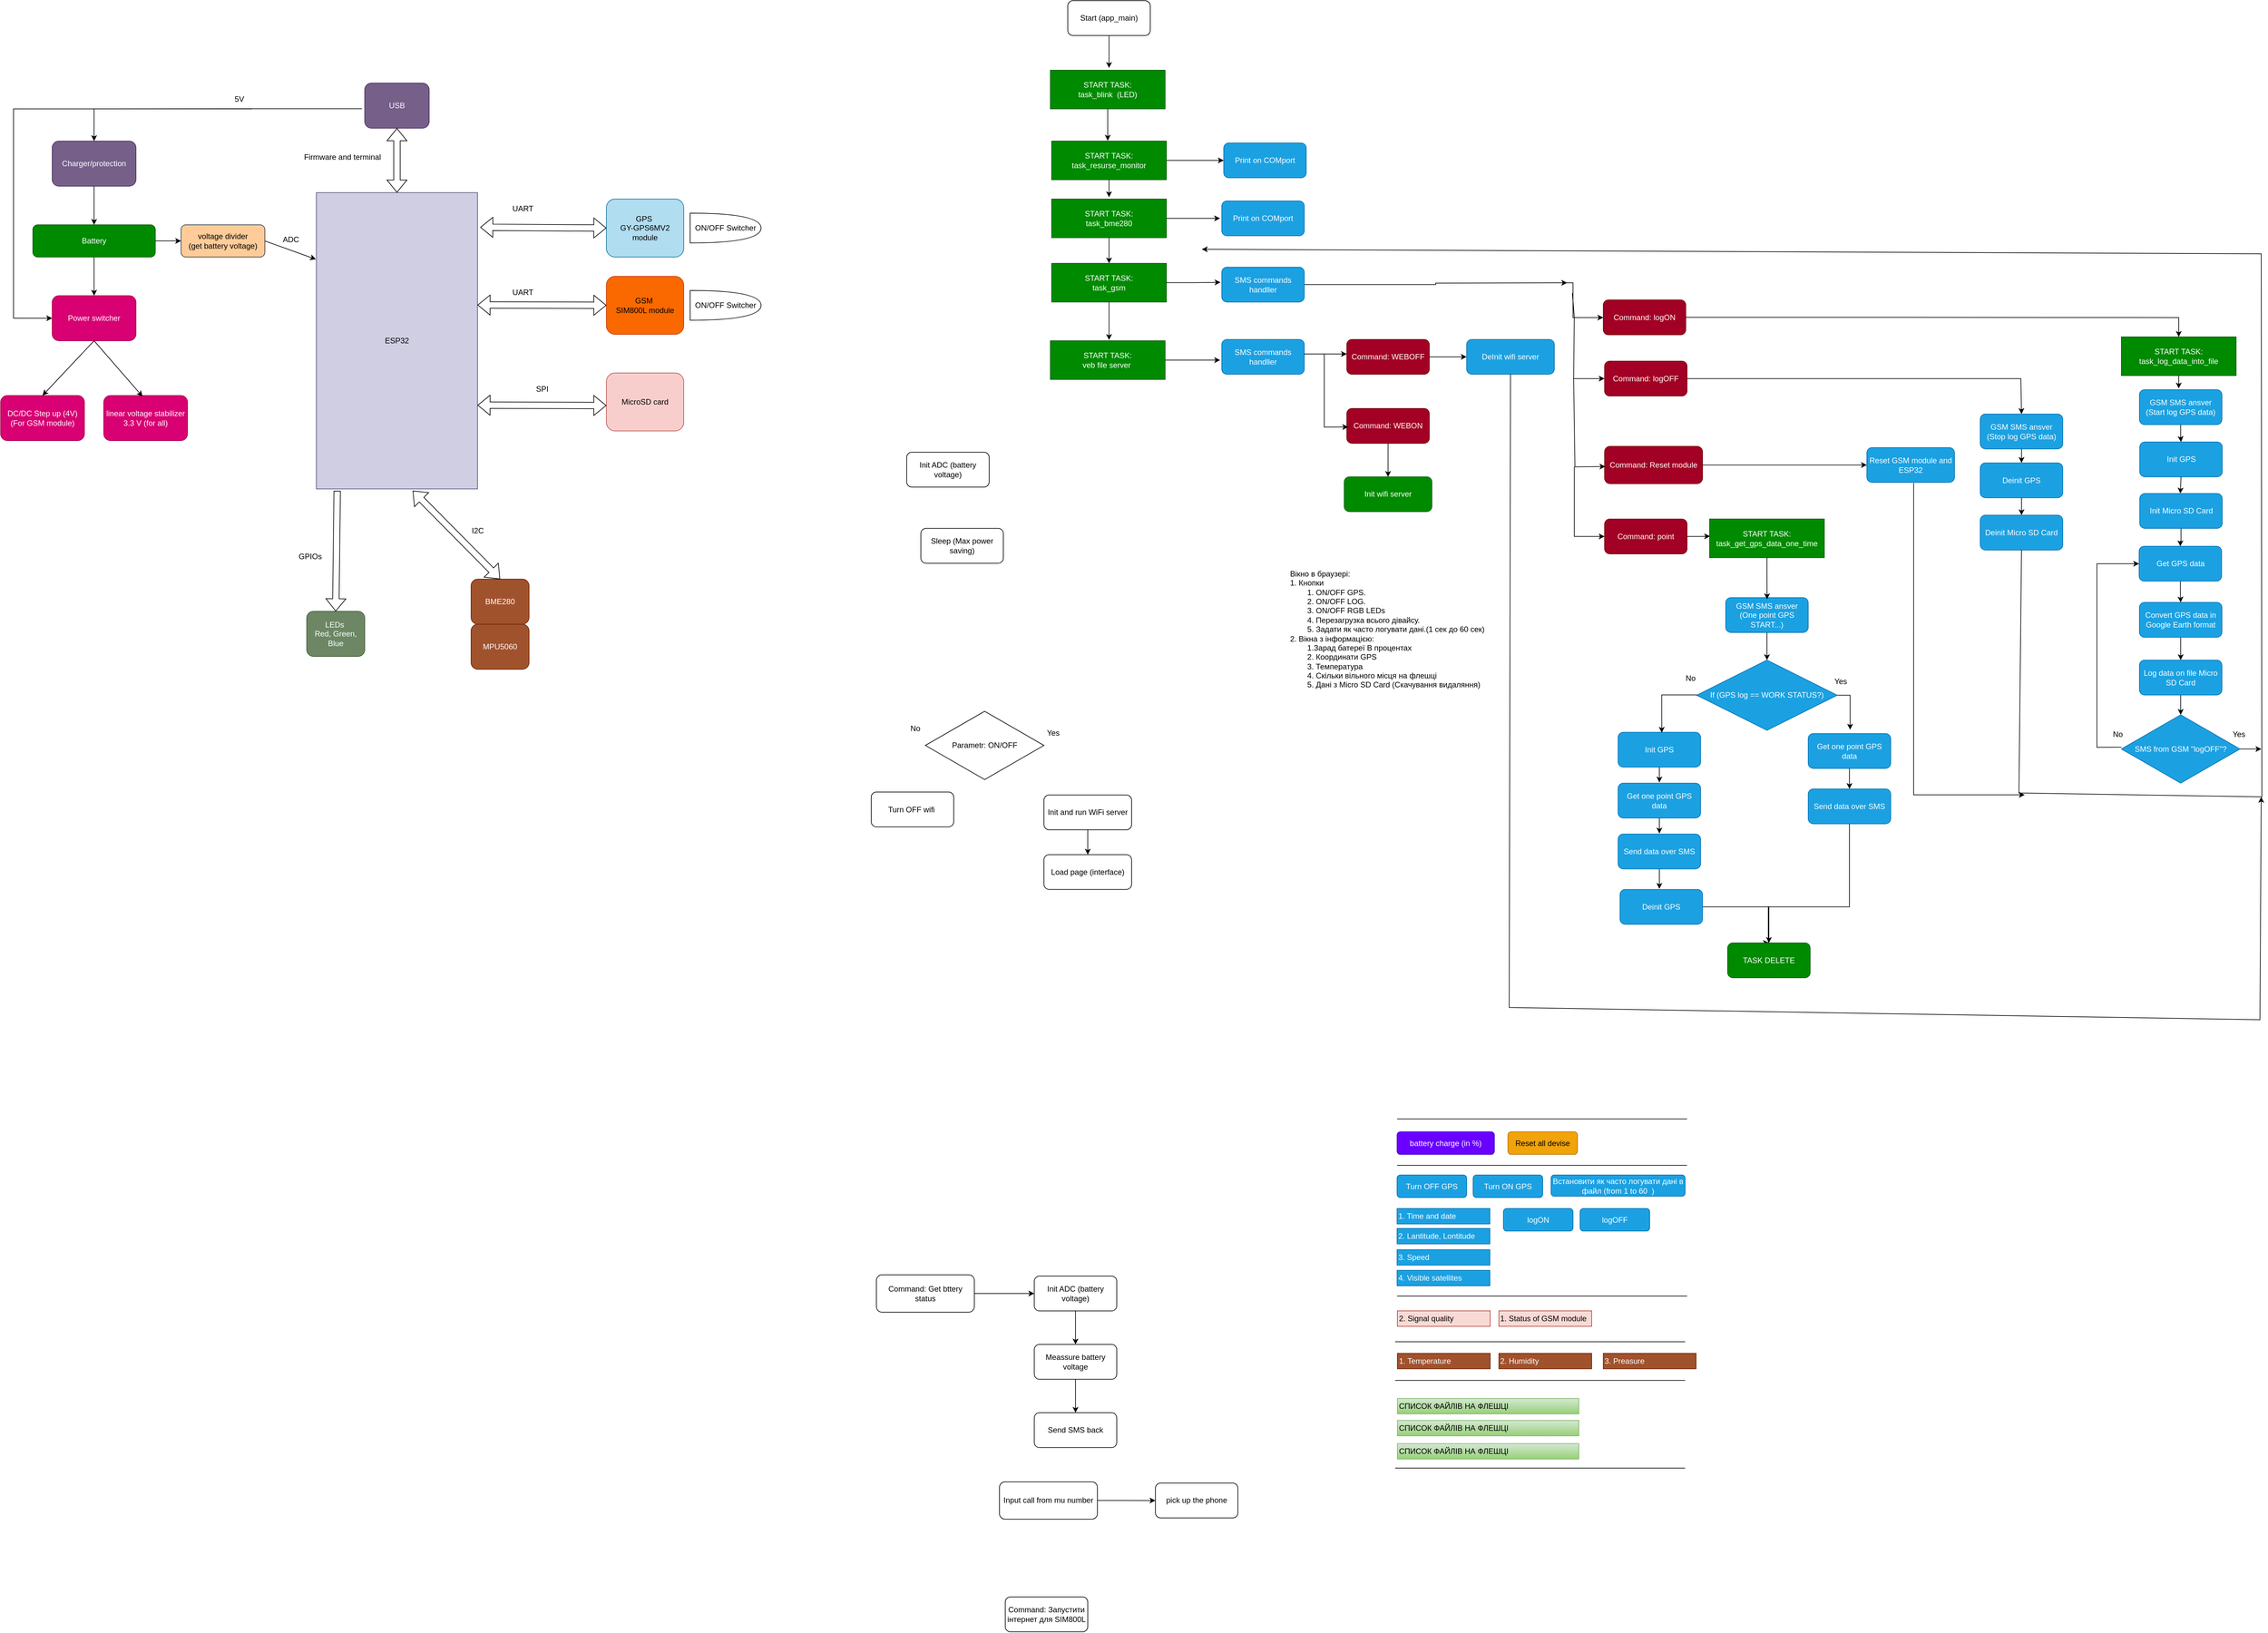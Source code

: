 <mxfile version="24.7.17">
  <diagram name="Сторінка-1" id="lQlykuT76nLz_-_hPbVb">
    <mxGraphModel dx="2019" dy="2219" grid="0" gridSize="10" guides="1" tooltips="1" connect="1" arrows="1" fold="1" page="1" pageScale="1" pageWidth="827" pageHeight="1169" math="0" shadow="0">
      <root>
        <mxCell id="0" />
        <mxCell id="1" parent="0" />
        <mxCell id="YlhcBeEanbGtURB7-T1P-1" value="ESP32" style="rounded=0;whiteSpace=wrap;html=1;fillColor=#d0cee2;strokeColor=#56517e;" parent="1" vertex="1">
          <mxGeometry x="499" y="220" width="250" height="460" as="geometry" />
        </mxCell>
        <mxCell id="YlhcBeEanbGtURB7-T1P-2" value="GPS&amp;nbsp;&lt;br&gt;&amp;nbsp;GY-GPS6MV2&amp;nbsp;&lt;br&gt;module" style="rounded=1;whiteSpace=wrap;html=1;fillColor=#b1ddf0;strokeColor=#10739e;" parent="1" vertex="1">
          <mxGeometry x="949" y="230" width="120" height="90" as="geometry" />
        </mxCell>
        <mxCell id="YlhcBeEanbGtURB7-T1P-3" value="GSM&amp;nbsp;&lt;br&gt;SIM800L module" style="rounded=1;whiteSpace=wrap;html=1;fillColor=#fa6800;strokeColor=#C73500;fontColor=#000000;" parent="1" vertex="1">
          <mxGeometry x="949" y="350" width="120" height="90" as="geometry" />
        </mxCell>
        <mxCell id="YlhcBeEanbGtURB7-T1P-4" value="MicroSD card" style="rounded=1;whiteSpace=wrap;html=1;fillColor=#f8cecc;strokeColor=#b85450;" parent="1" vertex="1">
          <mxGeometry x="949" y="500" width="120" height="90" as="geometry" />
        </mxCell>
        <mxCell id="YlhcBeEanbGtURB7-T1P-5" value="BME280" style="rounded=1;whiteSpace=wrap;html=1;fillColor=#a0522d;fontColor=#ffffff;strokeColor=#6D1F00;" parent="1" vertex="1">
          <mxGeometry x="739" y="820" width="90" height="70" as="geometry" />
        </mxCell>
        <mxCell id="YlhcBeEanbGtURB7-T1P-6" value="MPU5060" style="rounded=1;whiteSpace=wrap;html=1;fillColor=#a0522d;fontColor=#ffffff;strokeColor=#6D1F00;" parent="1" vertex="1">
          <mxGeometry x="739" y="890" width="90" height="70" as="geometry" />
        </mxCell>
        <mxCell id="YlhcBeEanbGtURB7-T1P-7" value="LEDs&amp;nbsp;&lt;br&gt;Red, Green, Blue" style="rounded=1;whiteSpace=wrap;html=1;fillColor=#6d8764;fontColor=#ffffff;strokeColor=#3A5431;" parent="1" vertex="1">
          <mxGeometry x="484" y="870" width="90" height="70" as="geometry" />
        </mxCell>
        <mxCell id="YlhcBeEanbGtURB7-T1P-8" value="USB" style="rounded=1;whiteSpace=wrap;html=1;fillColor=#76608a;fontColor=#ffffff;strokeColor=#432D57;" parent="1" vertex="1">
          <mxGeometry x="574" y="50" width="100" height="70" as="geometry" />
        </mxCell>
        <mxCell id="YlhcBeEanbGtURB7-T1P-25" value="" style="edgeStyle=orthogonalEdgeStyle;rounded=0;orthogonalLoop=1;jettySize=auto;html=1;" parent="1" source="YlhcBeEanbGtURB7-T1P-9" target="YlhcBeEanbGtURB7-T1P-24" edge="1">
          <mxGeometry relative="1" as="geometry" />
        </mxCell>
        <mxCell id="YlhcBeEanbGtURB7-T1P-50" value="" style="edgeStyle=orthogonalEdgeStyle;rounded=0;orthogonalLoop=1;jettySize=auto;html=1;" parent="1" source="YlhcBeEanbGtURB7-T1P-9" target="YlhcBeEanbGtURB7-T1P-48" edge="1">
          <mxGeometry relative="1" as="geometry" />
        </mxCell>
        <mxCell id="YlhcBeEanbGtURB7-T1P-9" value="Battery" style="rounded=1;whiteSpace=wrap;html=1;fillColor=#008a00;strokeColor=#005700;fontColor=#ffffff;" parent="1" vertex="1">
          <mxGeometry x="59" y="270" width="190" height="50" as="geometry" />
        </mxCell>
        <mxCell id="YlhcBeEanbGtURB7-T1P-10" value="Charger/protection" style="rounded=1;whiteSpace=wrap;html=1;fillColor=#76608a;fontColor=#ffffff;strokeColor=#432D57;" parent="1" vertex="1">
          <mxGeometry x="89" y="140" width="130" height="70" as="geometry" />
        </mxCell>
        <mxCell id="YlhcBeEanbGtURB7-T1P-11" value="DC/DC Step up (4V)&lt;br&gt;(For GSM module)" style="rounded=1;whiteSpace=wrap;html=1;fillColor=#d80073;fontColor=#ffffff;strokeColor=#A50040;" parent="1" vertex="1">
          <mxGeometry x="9" y="535" width="130" height="70" as="geometry" />
        </mxCell>
        <mxCell id="YlhcBeEanbGtURB7-T1P-12" value="linear voltage stabilizer 3.3 V (for all)" style="rounded=1;whiteSpace=wrap;html=1;fillColor=#d80073;fontColor=#ffffff;strokeColor=#A50040;" parent="1" vertex="1">
          <mxGeometry x="169" y="535" width="130" height="70" as="geometry" />
        </mxCell>
        <mxCell id="YlhcBeEanbGtURB7-T1P-14" value="Firmware and terminal" style="text;html=1;align=center;verticalAlign=middle;resizable=0;points=[];autosize=1;strokeColor=none;fillColor=none;" parent="1" vertex="1">
          <mxGeometry x="469" y="150" width="140" height="30" as="geometry" />
        </mxCell>
        <mxCell id="YlhcBeEanbGtURB7-T1P-16" value="" style="shape=flexArrow;endArrow=classic;startArrow=classic;html=1;rounded=0;entryX=0.5;entryY=1;entryDx=0;entryDy=0;exitX=0.5;exitY=0;exitDx=0;exitDy=0;" parent="1" source="YlhcBeEanbGtURB7-T1P-1" target="YlhcBeEanbGtURB7-T1P-8" edge="1">
          <mxGeometry width="100" height="100" relative="1" as="geometry">
            <mxPoint x="449" y="320" as="sourcePoint" />
            <mxPoint x="549" y="220" as="targetPoint" />
          </mxGeometry>
        </mxCell>
        <mxCell id="YlhcBeEanbGtURB7-T1P-17" value="" style="endArrow=classic;html=1;rounded=0;entryX=0.5;entryY=0;entryDx=0;entryDy=0;" parent="1" target="YlhcBeEanbGtURB7-T1P-10" edge="1">
          <mxGeometry width="50" height="50" relative="1" as="geometry">
            <mxPoint x="399" y="90" as="sourcePoint" />
            <mxPoint x="409" y="250" as="targetPoint" />
            <Array as="points">
              <mxPoint x="154" y="90" />
            </Array>
          </mxGeometry>
        </mxCell>
        <mxCell id="YlhcBeEanbGtURB7-T1P-18" value="5V" style="text;html=1;align=center;verticalAlign=middle;resizable=0;points=[];autosize=1;strokeColor=none;fillColor=none;" parent="1" vertex="1">
          <mxGeometry x="359" y="60" width="40" height="30" as="geometry" />
        </mxCell>
        <mxCell id="YlhcBeEanbGtURB7-T1P-19" value="" style="endArrow=classic;html=1;rounded=0;exitX=0.5;exitY=1;exitDx=0;exitDy=0;entryX=0.5;entryY=0;entryDx=0;entryDy=0;" parent="1" source="YlhcBeEanbGtURB7-T1P-10" target="YlhcBeEanbGtURB7-T1P-9" edge="1">
          <mxGeometry width="50" height="50" relative="1" as="geometry">
            <mxPoint x="339" y="340" as="sourcePoint" />
            <mxPoint x="389" y="290" as="targetPoint" />
          </mxGeometry>
        </mxCell>
        <mxCell id="YlhcBeEanbGtURB7-T1P-22" value="" style="endArrow=classic;html=1;rounded=0;exitX=-0.043;exitY=0.567;exitDx=0;exitDy=0;entryX=0;entryY=0.5;entryDx=0;entryDy=0;exitPerimeter=0;" parent="1" source="YlhcBeEanbGtURB7-T1P-8" target="YlhcBeEanbGtURB7-T1P-24" edge="1">
          <mxGeometry width="50" height="50" relative="1" as="geometry">
            <mxPoint x="404" y="90" as="sourcePoint" />
            <mxPoint x="29" y="375" as="targetPoint" />
            <Array as="points">
              <mxPoint x="29" y="90" />
              <mxPoint x="29" y="415" />
            </Array>
          </mxGeometry>
        </mxCell>
        <mxCell id="YlhcBeEanbGtURB7-T1P-24" value="Power switcher" style="rounded=1;whiteSpace=wrap;html=1;fillColor=#d80073;fontColor=#ffffff;strokeColor=#A50040;" parent="1" vertex="1">
          <mxGeometry x="89" y="380" width="130" height="70" as="geometry" />
        </mxCell>
        <mxCell id="YlhcBeEanbGtURB7-T1P-26" value="" style="endArrow=classic;html=1;rounded=0;exitX=0.5;exitY=1;exitDx=0;exitDy=0;entryX=0.463;entryY=0.021;entryDx=0;entryDy=0;entryPerimeter=0;" parent="1" source="YlhcBeEanbGtURB7-T1P-24" target="YlhcBeEanbGtURB7-T1P-12" edge="1">
          <mxGeometry width="50" height="50" relative="1" as="geometry">
            <mxPoint x="309" y="420" as="sourcePoint" />
            <mxPoint x="359" y="370" as="targetPoint" />
          </mxGeometry>
        </mxCell>
        <mxCell id="YlhcBeEanbGtURB7-T1P-27" value="" style="endArrow=classic;html=1;rounded=0;exitX=0.5;exitY=1;exitDx=0;exitDy=0;entryX=0.5;entryY=0;entryDx=0;entryDy=0;" parent="1" source="YlhcBeEanbGtURB7-T1P-24" target="YlhcBeEanbGtURB7-T1P-11" edge="1">
          <mxGeometry width="50" height="50" relative="1" as="geometry">
            <mxPoint x="309" y="420" as="sourcePoint" />
            <mxPoint x="359" y="370" as="targetPoint" />
          </mxGeometry>
        </mxCell>
        <mxCell id="YlhcBeEanbGtURB7-T1P-35" value="" style="shape=flexArrow;endArrow=classic;startArrow=classic;html=1;rounded=0;entryX=0;entryY=0.5;entryDx=0;entryDy=0;exitX=1.017;exitY=0.117;exitDx=0;exitDy=0;exitPerimeter=0;" parent="1" source="YlhcBeEanbGtURB7-T1P-1" target="YlhcBeEanbGtURB7-T1P-2" edge="1">
          <mxGeometry width="100" height="100" relative="1" as="geometry">
            <mxPoint x="859" y="520" as="sourcePoint" />
            <mxPoint x="879" y="274.995" as="targetPoint" />
          </mxGeometry>
        </mxCell>
        <mxCell id="YlhcBeEanbGtURB7-T1P-36" value="UART" style="text;html=1;align=center;verticalAlign=middle;resizable=0;points=[];autosize=1;strokeColor=none;fillColor=none;" parent="1" vertex="1">
          <mxGeometry x="789" y="230" width="60" height="30" as="geometry" />
        </mxCell>
        <mxCell id="YlhcBeEanbGtURB7-T1P-37" value="" style="shape=flexArrow;endArrow=classic;startArrow=classic;html=1;rounded=0;exitX=1.017;exitY=0.117;exitDx=0;exitDy=0;exitPerimeter=0;" parent="1" target="YlhcBeEanbGtURB7-T1P-3" edge="1">
          <mxGeometry width="100" height="100" relative="1" as="geometry">
            <mxPoint x="749" y="394.5" as="sourcePoint" />
            <mxPoint x="875" y="395.5" as="targetPoint" />
          </mxGeometry>
        </mxCell>
        <mxCell id="YlhcBeEanbGtURB7-T1P-38" value="UART" style="text;html=1;align=center;verticalAlign=middle;resizable=0;points=[];autosize=1;strokeColor=none;fillColor=none;" parent="1" vertex="1">
          <mxGeometry x="789" y="360" width="60" height="30" as="geometry" />
        </mxCell>
        <mxCell id="YlhcBeEanbGtURB7-T1P-39" value="ON/OFF Switcher" style="shape=or;whiteSpace=wrap;html=1;" parent="1" vertex="1">
          <mxGeometry x="1079" y="251.88" width="110" height="46.25" as="geometry" />
        </mxCell>
        <mxCell id="YlhcBeEanbGtURB7-T1P-40" value="ON/OFF Switcher" style="shape=or;whiteSpace=wrap;html=1;" parent="1" vertex="1">
          <mxGeometry x="1079" y="371.88" width="110" height="46.25" as="geometry" />
        </mxCell>
        <mxCell id="YlhcBeEanbGtURB7-T1P-41" value="" style="shape=flexArrow;endArrow=classic;startArrow=classic;html=1;rounded=0;exitX=1.017;exitY=0.117;exitDx=0;exitDy=0;exitPerimeter=0;" parent="1" edge="1">
          <mxGeometry width="100" height="100" relative="1" as="geometry">
            <mxPoint x="749" y="550" as="sourcePoint" />
            <mxPoint x="949" y="550.5" as="targetPoint" />
          </mxGeometry>
        </mxCell>
        <mxCell id="YlhcBeEanbGtURB7-T1P-42" value="SPI" style="text;html=1;align=center;verticalAlign=middle;resizable=0;points=[];autosize=1;strokeColor=none;fillColor=none;" parent="1" vertex="1">
          <mxGeometry x="829" y="510" width="40" height="30" as="geometry" />
        </mxCell>
        <mxCell id="YlhcBeEanbGtURB7-T1P-43" value="" style="shape=flexArrow;endArrow=classic;startArrow=classic;html=1;rounded=0;exitX=0.5;exitY=0;exitDx=0;exitDy=0;entryX=0.598;entryY=1.006;entryDx=0;entryDy=0;entryPerimeter=0;" parent="1" source="YlhcBeEanbGtURB7-T1P-5" target="YlhcBeEanbGtURB7-T1P-1" edge="1">
          <mxGeometry width="100" height="100" relative="1" as="geometry">
            <mxPoint x="619" y="650" as="sourcePoint" />
            <mxPoint x="719" y="550" as="targetPoint" />
          </mxGeometry>
        </mxCell>
        <mxCell id="YlhcBeEanbGtURB7-T1P-44" value="I2C" style="text;html=1;align=center;verticalAlign=middle;resizable=0;points=[];autosize=1;strokeColor=none;fillColor=none;" parent="1" vertex="1">
          <mxGeometry x="729" y="730" width="40" height="30" as="geometry" />
        </mxCell>
        <mxCell id="YlhcBeEanbGtURB7-T1P-45" value="" style="shape=flexArrow;endArrow=classic;html=1;rounded=0;entryX=0.5;entryY=0;entryDx=0;entryDy=0;exitX=0.129;exitY=1.006;exitDx=0;exitDy=0;exitPerimeter=0;" parent="1" source="YlhcBeEanbGtURB7-T1P-1" target="YlhcBeEanbGtURB7-T1P-7" edge="1">
          <mxGeometry width="50" height="50" relative="1" as="geometry">
            <mxPoint x="509" y="790" as="sourcePoint" />
            <mxPoint x="679" y="650" as="targetPoint" />
          </mxGeometry>
        </mxCell>
        <mxCell id="YlhcBeEanbGtURB7-T1P-46" value="GPIOs" style="text;html=1;align=center;verticalAlign=middle;resizable=0;points=[];autosize=1;strokeColor=none;fillColor=none;" parent="1" vertex="1">
          <mxGeometry x="459" y="770" width="60" height="30" as="geometry" />
        </mxCell>
        <mxCell id="YlhcBeEanbGtURB7-T1P-47" value="" style="endArrow=classic;html=1;rounded=0;entryX=-0.003;entryY=0.225;entryDx=0;entryDy=0;entryPerimeter=0;exitX=1;exitY=0.5;exitDx=0;exitDy=0;" parent="1" source="YlhcBeEanbGtURB7-T1P-48" target="YlhcBeEanbGtURB7-T1P-1" edge="1">
          <mxGeometry width="50" height="50" relative="1" as="geometry">
            <mxPoint x="429" y="320" as="sourcePoint" />
            <mxPoint x="649" y="400" as="targetPoint" />
          </mxGeometry>
        </mxCell>
        <mxCell id="YlhcBeEanbGtURB7-T1P-48" value="voltage divider&lt;br&gt;(get battery voltage)" style="rounded=1;whiteSpace=wrap;html=1;fillColor=#ffcc99;strokeColor=#36393d;" parent="1" vertex="1">
          <mxGeometry x="289" y="270" width="130" height="50" as="geometry" />
        </mxCell>
        <mxCell id="YlhcBeEanbGtURB7-T1P-49" value="ADC" style="text;html=1;align=center;verticalAlign=middle;resizable=0;points=[];autosize=1;strokeColor=none;fillColor=none;" parent="1" vertex="1">
          <mxGeometry x="434" y="278" width="50" height="30" as="geometry" />
        </mxCell>
        <mxCell id="1KMpHQk5PXUoUrPZShmF-5" style="edgeStyle=orthogonalEdgeStyle;rounded=0;orthogonalLoop=1;jettySize=auto;html=1;" parent="1" source="7OEHtTSeNIAFF6rPtCQs-1" edge="1">
          <mxGeometry relative="1" as="geometry">
            <mxPoint x="1729" y="26.444" as="targetPoint" />
          </mxGeometry>
        </mxCell>
        <mxCell id="7OEHtTSeNIAFF6rPtCQs-1" value="Start (app_main)" style="rounded=1;whiteSpace=wrap;html=1;" parent="1" vertex="1">
          <mxGeometry x="1665" y="-78" width="128" height="54.12" as="geometry" />
        </mxCell>
        <mxCell id="IAE02krrpLUfDQyFtPKX-36" value="" style="edgeStyle=orthogonalEdgeStyle;rounded=0;orthogonalLoop=1;jettySize=auto;html=1;" parent="1" target="IAE02krrpLUfDQyFtPKX-34" edge="1">
          <mxGeometry relative="1" as="geometry">
            <mxPoint x="2438" y="360" as="sourcePoint" />
            <Array as="points">
              <mxPoint x="2449" y="360" />
              <mxPoint x="2449" y="414" />
            </Array>
          </mxGeometry>
        </mxCell>
        <mxCell id="IAE02krrpLUfDQyFtPKX-46" value="" style="edgeStyle=orthogonalEdgeStyle;rounded=0;orthogonalLoop=1;jettySize=auto;html=1;" parent="1" source="IAE02krrpLUfDQyFtPKX-19" target="IAE02krrpLUfDQyFtPKX-45" edge="1">
          <mxGeometry relative="1" as="geometry" />
        </mxCell>
        <mxCell id="IAE02krrpLUfDQyFtPKX-19" value="Command: Reset module" style="rounded=1;whiteSpace=wrap;html=1;fillColor=#a20025;fontColor=#ffffff;strokeColor=#6F0000;" parent="1" vertex="1">
          <mxGeometry x="2498" y="613.82" width="152" height="58" as="geometry" />
        </mxCell>
        <mxCell id="IAE02krrpLUfDQyFtPKX-56" value="" style="edgeStyle=orthogonalEdgeStyle;rounded=0;orthogonalLoop=1;jettySize=auto;html=1;" parent="1" source="IAE02krrpLUfDQyFtPKX-20" target="IAE02krrpLUfDQyFtPKX-48" edge="1">
          <mxGeometry relative="1" as="geometry" />
        </mxCell>
        <mxCell id="IAE02krrpLUfDQyFtPKX-20" value="Command: Get bttery status" style="rounded=1;whiteSpace=wrap;html=1;" parent="1" vertex="1">
          <mxGeometry x="1368" y="1900" width="152" height="58" as="geometry" />
        </mxCell>
        <mxCell id="RXZ0eFl1-a3viZHCUMng-64" style="edgeStyle=orthogonalEdgeStyle;rounded=0;orthogonalLoop=1;jettySize=auto;html=1;entryX=0.5;entryY=0;entryDx=0;entryDy=0;" parent="1" source="IAE02krrpLUfDQyFtPKX-34" target="RXZ0eFl1-a3viZHCUMng-47" edge="1">
          <mxGeometry relative="1" as="geometry">
            <Array as="points">
              <mxPoint x="2961" y="414" />
              <mxPoint x="3387" y="414" />
            </Array>
          </mxGeometry>
        </mxCell>
        <mxCell id="IAE02krrpLUfDQyFtPKX-34" value="Command: logON" style="rounded=1;whiteSpace=wrap;html=1;fillColor=#a20025;fontColor=#ffffff;strokeColor=#6F0000;" parent="1" vertex="1">
          <mxGeometry x="2496" y="386.64" width="128" height="54.12" as="geometry" />
        </mxCell>
        <mxCell id="IAE02krrpLUfDQyFtPKX-37" value="Command: logOFF" style="rounded=1;whiteSpace=wrap;html=1;fillColor=#a20025;fontColor=#ffffff;strokeColor=#6F0000;" parent="1" vertex="1">
          <mxGeometry x="2498" y="481.64" width="128" height="54.12" as="geometry" />
        </mxCell>
        <mxCell id="IAE02krrpLUfDQyFtPKX-41" value="" style="endArrow=classic;html=1;rounded=0;exitX=1;exitY=0.5;exitDx=0;exitDy=0;entryX=0.5;entryY=0;entryDx=0;entryDy=0;" parent="1" source="IAE02krrpLUfDQyFtPKX-37" target="RXZ0eFl1-a3viZHCUMng-1" edge="1">
          <mxGeometry width="50" height="50" relative="1" as="geometry">
            <mxPoint x="2676" y="565.7" as="sourcePoint" />
            <mxPoint x="2836" y="605.96" as="targetPoint" />
            <Array as="points">
              <mxPoint x="3144" y="508.7" />
            </Array>
          </mxGeometry>
        </mxCell>
        <mxCell id="RXZ0eFl1-a3viZHCUMng-14" style="edgeStyle=orthogonalEdgeStyle;rounded=0;orthogonalLoop=1;jettySize=auto;html=1;exitX=0.534;exitY=1.02;exitDx=0;exitDy=0;exitPerimeter=0;" parent="1" source="IAE02krrpLUfDQyFtPKX-45" edge="1">
          <mxGeometry relative="1" as="geometry">
            <mxPoint x="3149.97" y="1154.88" as="targetPoint" />
            <mxPoint x="2976.999" y="702.0" as="sourcePoint" />
            <Array as="points">
              <mxPoint x="2978" y="1155" />
            </Array>
          </mxGeometry>
        </mxCell>
        <mxCell id="IAE02krrpLUfDQyFtPKX-45" value="Reset GSM module and ESP32" style="rounded=1;whiteSpace=wrap;html=1;fillColor=#1ba1e2;fontColor=#ffffff;strokeColor=#006EAF;" parent="1" vertex="1">
          <mxGeometry x="2905" y="615.82" width="136" height="54" as="geometry" />
        </mxCell>
        <mxCell id="IAE02krrpLUfDQyFtPKX-53" value="" style="edgeStyle=orthogonalEdgeStyle;rounded=0;orthogonalLoop=1;jettySize=auto;html=1;" parent="1" source="IAE02krrpLUfDQyFtPKX-48" target="IAE02krrpLUfDQyFtPKX-49" edge="1">
          <mxGeometry relative="1" as="geometry" />
        </mxCell>
        <mxCell id="IAE02krrpLUfDQyFtPKX-48" value="Init ADC (battery voltage)" style="rounded=1;whiteSpace=wrap;html=1;" parent="1" vertex="1">
          <mxGeometry x="1613" y="1901.94" width="128" height="54.12" as="geometry" />
        </mxCell>
        <mxCell id="IAE02krrpLUfDQyFtPKX-54" value="" style="edgeStyle=orthogonalEdgeStyle;rounded=0;orthogonalLoop=1;jettySize=auto;html=1;" parent="1" source="IAE02krrpLUfDQyFtPKX-49" target="IAE02krrpLUfDQyFtPKX-50" edge="1">
          <mxGeometry relative="1" as="geometry" />
        </mxCell>
        <mxCell id="IAE02krrpLUfDQyFtPKX-49" value="Meassure battery voltage" style="rounded=1;whiteSpace=wrap;html=1;" parent="1" vertex="1">
          <mxGeometry x="1613" y="2008.06" width="128" height="54.12" as="geometry" />
        </mxCell>
        <mxCell id="IAE02krrpLUfDQyFtPKX-50" value="Send SMS back" style="rounded=1;whiteSpace=wrap;html=1;" parent="1" vertex="1">
          <mxGeometry x="1613" y="2114.06" width="128" height="54.12" as="geometry" />
        </mxCell>
        <mxCell id="IAE02krrpLUfDQyFtPKX-55" value="" style="edgeStyle=orthogonalEdgeStyle;rounded=0;orthogonalLoop=1;jettySize=auto;html=1;" parent="1" source="IAE02krrpLUfDQyFtPKX-51" target="IAE02krrpLUfDQyFtPKX-52" edge="1">
          <mxGeometry relative="1" as="geometry" />
        </mxCell>
        <mxCell id="IAE02krrpLUfDQyFtPKX-51" value="Input call from mu number" style="rounded=1;whiteSpace=wrap;html=1;" parent="1" vertex="1">
          <mxGeometry x="1559" y="2221.32" width="152" height="58" as="geometry" />
        </mxCell>
        <mxCell id="IAE02krrpLUfDQyFtPKX-52" value="pick up the phone" style="rounded=1;whiteSpace=wrap;html=1;" parent="1" vertex="1">
          <mxGeometry x="1801" y="2223.26" width="128" height="54.12" as="geometry" />
        </mxCell>
        <mxCell id="IAE02krrpLUfDQyFtPKX-72" value="Init GPS" style="rounded=1;whiteSpace=wrap;html=1;fillColor=#1ba1e2;fontColor=#ffffff;strokeColor=#006EAF;" parent="1" vertex="1">
          <mxGeometry x="3328.5" y="607.08" width="128" height="54.12" as="geometry" />
        </mxCell>
        <mxCell id="AnVQf3OLI9KUwn47Dejs-8" value="" style="edgeStyle=orthogonalEdgeStyle;rounded=0;orthogonalLoop=1;jettySize=auto;html=1;" parent="1" source="IAE02krrpLUfDQyFtPKX-73" target="AnVQf3OLI9KUwn47Dejs-5" edge="1">
          <mxGeometry relative="1" as="geometry" />
        </mxCell>
        <mxCell id="IAE02krrpLUfDQyFtPKX-73" value="Init Micro SD Card" style="rounded=1;whiteSpace=wrap;html=1;fillColor=#1ba1e2;fontColor=#ffffff;strokeColor=#006EAF;" parent="1" vertex="1">
          <mxGeometry x="3328.5" y="687.08" width="128" height="54.12" as="geometry" />
        </mxCell>
        <mxCell id="IAE02krrpLUfDQyFtPKX-77" value="Init ADC (battery voltage)" style="rounded=1;whiteSpace=wrap;html=1;" parent="1" vertex="1">
          <mxGeometry x="1415" y="623" width="128" height="54.12" as="geometry" />
        </mxCell>
        <mxCell id="IAE02krrpLUfDQyFtPKX-78" value="" style="edgeStyle=orthogonalEdgeStyle;rounded=0;orthogonalLoop=1;jettySize=auto;html=1;" parent="1" source="IAE02krrpLUfDQyFtPKX-79" target="IAE02krrpLUfDQyFtPKX-82" edge="1">
          <mxGeometry relative="1" as="geometry" />
        </mxCell>
        <mxCell id="IAE02krrpLUfDQyFtPKX-79" value="Log data on file Micro SD Card" style="rounded=1;whiteSpace=wrap;html=1;fillColor=#1ba1e2;fontColor=#ffffff;strokeColor=#006EAF;" parent="1" vertex="1">
          <mxGeometry x="3328" y="945.7" width="128" height="54.12" as="geometry" />
        </mxCell>
        <mxCell id="IAE02krrpLUfDQyFtPKX-80" value="" style="edgeStyle=orthogonalEdgeStyle;rounded=0;orthogonalLoop=1;jettySize=auto;html=1;" parent="1" source="IAE02krrpLUfDQyFtPKX-81" target="IAE02krrpLUfDQyFtPKX-79" edge="1">
          <mxGeometry relative="1" as="geometry" />
        </mxCell>
        <mxCell id="IAE02krrpLUfDQyFtPKX-81" value="Convert GPS data in Google Earth format" style="rounded=1;whiteSpace=wrap;html=1;fillColor=#1ba1e2;fontColor=#ffffff;strokeColor=#006EAF;" parent="1" vertex="1">
          <mxGeometry x="3328" y="856.14" width="128" height="54.12" as="geometry" />
        </mxCell>
        <mxCell id="RXZ0eFl1-a3viZHCUMng-66" style="edgeStyle=orthogonalEdgeStyle;rounded=0;orthogonalLoop=1;jettySize=auto;html=1;" parent="1" source="IAE02krrpLUfDQyFtPKX-82" edge="1">
          <mxGeometry relative="1" as="geometry">
            <mxPoint x="3517.231" y="1083.7" as="targetPoint" />
          </mxGeometry>
        </mxCell>
        <mxCell id="IAE02krrpLUfDQyFtPKX-82" value="SMS from GSM &quot;logOFF&quot;?" style="rhombus;whiteSpace=wrap;html=1;fillColor=#1ba1e2;fontColor=#ffffff;strokeColor=#006EAF;" parent="1" vertex="1">
          <mxGeometry x="3300" y="1030.7" width="184" height="106" as="geometry" />
        </mxCell>
        <mxCell id="IAE02krrpLUfDQyFtPKX-83" value="Yes" style="text;html=1;align=center;verticalAlign=middle;resizable=0;points=[];autosize=1;strokeColor=none;fillColor=none;" parent="1" vertex="1">
          <mxGeometry x="3463" y="1048.14" width="38" height="26" as="geometry" />
        </mxCell>
        <mxCell id="IAE02krrpLUfDQyFtPKX-86" value="No" style="text;html=1;align=center;verticalAlign=middle;resizable=0;points=[];autosize=1;strokeColor=none;fillColor=none;" parent="1" vertex="1">
          <mxGeometry x="3277" y="1048.14" width="33" height="26" as="geometry" />
        </mxCell>
        <mxCell id="IAE02krrpLUfDQyFtPKX-88" value="" style="endArrow=classic;html=1;rounded=0;entryX=0;entryY=0.5;entryDx=0;entryDy=0;" parent="1" target="IAE02krrpLUfDQyFtPKX-37" edge="1">
          <mxGeometry width="50" height="50" relative="1" as="geometry">
            <mxPoint x="2448" y="376" as="sourcePoint" />
            <mxPoint x="2449" y="553.7" as="targetPoint" />
            <Array as="points">
              <mxPoint x="2451" y="412.7" />
              <mxPoint x="2450" y="508.7" />
            </Array>
          </mxGeometry>
        </mxCell>
        <mxCell id="IAE02krrpLUfDQyFtPKX-90" value="Command: Запустити інтернет для SIM800L" style="rounded=1;whiteSpace=wrap;html=1;" parent="1" vertex="1">
          <mxGeometry x="1568" y="2400" width="128" height="54.12" as="geometry" />
        </mxCell>
        <mxCell id="EyCy8aTWz1eDIl0mPeRE-1" value="Parametr: ON/OFF" style="rhombus;whiteSpace=wrap;html=1;" parent="1" vertex="1">
          <mxGeometry x="1444" y="1025.14" width="184" height="106" as="geometry" />
        </mxCell>
        <mxCell id="EyCy8aTWz1eDIl0mPeRE-2" value="Yes" style="text;html=1;align=center;verticalAlign=middle;resizable=0;points=[];autosize=1;strokeColor=none;fillColor=none;" parent="1" vertex="1">
          <mxGeometry x="1623" y="1046.26" width="38" height="26" as="geometry" />
        </mxCell>
        <mxCell id="EyCy8aTWz1eDIl0mPeRE-3" value="No" style="text;html=1;align=center;verticalAlign=middle;resizable=0;points=[];autosize=1;strokeColor=none;fillColor=none;" parent="1" vertex="1">
          <mxGeometry x="1411" y="1039.26" width="33" height="26" as="geometry" />
        </mxCell>
        <mxCell id="EyCy8aTWz1eDIl0mPeRE-4" value="Turn OFF wifi&amp;nbsp;" style="rounded=1;whiteSpace=wrap;html=1;" parent="1" vertex="1">
          <mxGeometry x="1360" y="1150.46" width="128" height="54.12" as="geometry" />
        </mxCell>
        <mxCell id="EyCy8aTWz1eDIl0mPeRE-5" value="" style="edgeStyle=orthogonalEdgeStyle;rounded=0;orthogonalLoop=1;jettySize=auto;html=1;" parent="1" source="EyCy8aTWz1eDIl0mPeRE-6" target="EyCy8aTWz1eDIl0mPeRE-7" edge="1">
          <mxGeometry relative="1" as="geometry" />
        </mxCell>
        <mxCell id="EyCy8aTWz1eDIl0mPeRE-6" value="Init and run WiFi server" style="rounded=1;whiteSpace=wrap;html=1;" parent="1" vertex="1">
          <mxGeometry x="1628" y="1155.14" width="136" height="54" as="geometry" />
        </mxCell>
        <mxCell id="EyCy8aTWz1eDIl0mPeRE-7" value="Load page (interface)" style="rounded=1;whiteSpace=wrap;html=1;" parent="1" vertex="1">
          <mxGeometry x="1628" y="1247.7" width="136" height="54" as="geometry" />
        </mxCell>
        <mxCell id="EyCy8aTWz1eDIl0mPeRE-8" value="Вікно в браузері:&lt;br&gt;1. Кнопки&lt;div&gt;&lt;span style=&quot;white-space: pre;&quot;&gt;&#x9;&lt;/span&gt;1. ON/OFF GPS.&lt;/div&gt;&lt;div&gt;&lt;span style=&quot;white-space: pre;&quot;&gt;&#x9;&lt;/span&gt;2. ON/OFF LOG.&lt;/div&gt;&lt;div&gt;&lt;span style=&quot;white-space: pre;&quot;&gt;&#x9;&lt;/span&gt;3. ON/OFF RGB LEDs&lt;/div&gt;&lt;div&gt;&lt;span style=&quot;white-space: pre;&quot;&gt;&#x9;&lt;/span&gt;4. Перезагрузка всього дівайсу.&lt;/div&gt;&lt;div&gt;&lt;span style=&quot;white-space: pre;&quot;&gt;&#x9;&lt;/span&gt;5. Задати як часто логувати дані.(1 сек до 60 сек)&lt;br&gt;2. Вікна з інформацією:&lt;div&gt;&lt;span style=&quot;white-space: pre;&quot;&gt;&#x9;&lt;/span&gt;1.Зарад батереї В процентах&lt;br&gt;&lt;span style=&quot;white-space: pre;&quot;&gt;&#x9;&lt;/span&gt;2. Координати GPS&lt;/div&gt;&lt;div style=&quot;&quot;&gt;&lt;span style=&quot;white-space: pre;&quot;&gt;&#x9;&lt;/span&gt;3. Температура&lt;/div&gt;&lt;div style=&quot;&quot;&gt;&lt;span style=&quot;white-space: pre;&quot;&gt;&#x9;&lt;/span&gt;4. Скільки вільного місця на флешці&lt;br&gt;&lt;span style=&quot;white-space: pre;&quot;&gt;&#x9;&lt;/span&gt;5. Дані з Micro SD Card (Скачування видаляння)&lt;br&gt;&lt;/div&gt;&lt;div&gt;&lt;br&gt;&lt;/div&gt;&lt;/div&gt;" style="text;html=1;align=left;verticalAlign=middle;resizable=0;points=[];autosize=1;strokeColor=none;fillColor=none;" parent="1" vertex="1">
          <mxGeometry x="2008" y="798.0" width="320" height="214" as="geometry" />
        </mxCell>
        <mxCell id="RXZ0eFl1-a3viZHCUMng-3" style="edgeStyle=orthogonalEdgeStyle;rounded=0;orthogonalLoop=1;jettySize=auto;html=1;entryX=0.5;entryY=0;entryDx=0;entryDy=0;" parent="1" source="AnVQf3OLI9KUwn47Dejs-5" target="IAE02krrpLUfDQyFtPKX-81" edge="1">
          <mxGeometry relative="1" as="geometry" />
        </mxCell>
        <mxCell id="AnVQf3OLI9KUwn47Dejs-5" value="Get GPS data" style="rounded=1;whiteSpace=wrap;html=1;fillColor=#1ba1e2;fontColor=#ffffff;strokeColor=#006EAF;" parent="1" vertex="1">
          <mxGeometry x="3327.5" y="769.02" width="128" height="54.12" as="geometry" />
        </mxCell>
        <mxCell id="AnVQf3OLI9KUwn47Dejs-10" value="" style="endArrow=classic;html=1;rounded=0;exitX=0.5;exitY=1;exitDx=0;exitDy=0;" parent="1" source="IAE02krrpLUfDQyFtPKX-72" edge="1">
          <mxGeometry width="50" height="50" relative="1" as="geometry">
            <mxPoint x="3367.5" y="835.02" as="sourcePoint" />
            <mxPoint x="3391.5" y="687.02" as="targetPoint" />
          </mxGeometry>
        </mxCell>
        <mxCell id="RXZ0eFl1-a3viZHCUMng-2" style="edgeStyle=orthogonalEdgeStyle;rounded=0;orthogonalLoop=1;jettySize=auto;html=1;entryX=0.5;entryY=0;entryDx=0;entryDy=0;" parent="1" source="AnVQf3OLI9KUwn47Dejs-11" target="IAE02krrpLUfDQyFtPKX-72" edge="1">
          <mxGeometry relative="1" as="geometry" />
        </mxCell>
        <mxCell id="AnVQf3OLI9KUwn47Dejs-11" value="GSM SMS ansver (Start log GPS data)" style="rounded=1;whiteSpace=wrap;html=1;fillColor=#1ba1e2;fontColor=#ffffff;strokeColor=#006EAF;" parent="1" vertex="1">
          <mxGeometry x="3328" y="526.02" width="128" height="54.12" as="geometry" />
        </mxCell>
        <mxCell id="AnVQf3OLI9KUwn47Dejs-12" value="" style="endArrow=classic;html=1;rounded=0;entryX=0;entryY=0.5;entryDx=0;entryDy=0;exitX=0;exitY=0.473;exitDx=0;exitDy=0;exitPerimeter=0;" parent="1" source="IAE02krrpLUfDQyFtPKX-82" target="AnVQf3OLI9KUwn47Dejs-5" edge="1">
          <mxGeometry width="50" height="50" relative="1" as="geometry">
            <mxPoint x="3550" y="1121.14" as="sourcePoint" />
            <mxPoint x="3600" y="1071.14" as="targetPoint" />
            <Array as="points">
              <mxPoint x="3262" y="1081.14" />
              <mxPoint x="3262" y="796.14" />
            </Array>
          </mxGeometry>
        </mxCell>
        <mxCell id="RXZ0eFl1-a3viZHCUMng-9" style="edgeStyle=orthogonalEdgeStyle;rounded=0;orthogonalLoop=1;jettySize=auto;html=1;entryX=0.5;entryY=0;entryDx=0;entryDy=0;" parent="1" source="RXZ0eFl1-a3viZHCUMng-1" target="RXZ0eFl1-a3viZHCUMng-5" edge="1">
          <mxGeometry relative="1" as="geometry" />
        </mxCell>
        <mxCell id="RXZ0eFl1-a3viZHCUMng-1" value="GSM SMS ansver (Stop log GPS data)" style="rounded=1;whiteSpace=wrap;html=1;fillColor=#1ba1e2;fontColor=#ffffff;strokeColor=#006EAF;" parent="1" vertex="1">
          <mxGeometry x="3081" y="563.7" width="128" height="54.12" as="geometry" />
        </mxCell>
        <mxCell id="RXZ0eFl1-a3viZHCUMng-10" style="edgeStyle=orthogonalEdgeStyle;rounded=0;orthogonalLoop=1;jettySize=auto;html=1;entryX=0.5;entryY=0;entryDx=0;entryDy=0;" parent="1" source="RXZ0eFl1-a3viZHCUMng-5" target="RXZ0eFl1-a3viZHCUMng-7" edge="1">
          <mxGeometry relative="1" as="geometry" />
        </mxCell>
        <mxCell id="RXZ0eFl1-a3viZHCUMng-5" value="Deinit GPS" style="rounded=1;whiteSpace=wrap;html=1;fillColor=#1ba1e2;fontColor=#ffffff;strokeColor=#006EAF;" parent="1" vertex="1">
          <mxGeometry x="3081" y="639.58" width="128" height="54.12" as="geometry" />
        </mxCell>
        <mxCell id="RXZ0eFl1-a3viZHCUMng-7" value="Deinit Micro SD Card" style="rounded=1;whiteSpace=wrap;html=1;fillColor=#1ba1e2;fontColor=#ffffff;strokeColor=#006EAF;" parent="1" vertex="1">
          <mxGeometry x="3081" y="720.7" width="128" height="54.12" as="geometry" />
        </mxCell>
        <mxCell id="RXZ0eFl1-a3viZHCUMng-11" value="" style="endArrow=classic;html=1;rounded=0;exitX=0.5;exitY=1;exitDx=0;exitDy=0;" parent="1" source="RXZ0eFl1-a3viZHCUMng-7" edge="1">
          <mxGeometry width="50" height="50" relative="1" as="geometry">
            <mxPoint x="3015" y="810.0" as="sourcePoint" />
            <mxPoint x="1873" y="308" as="targetPoint" />
            <Array as="points">
              <mxPoint x="3141" y="1152" />
              <mxPoint x="3518" y="1158" />
              <mxPoint x="3517" y="315" />
            </Array>
          </mxGeometry>
        </mxCell>
        <mxCell id="RXZ0eFl1-a3viZHCUMng-13" value="" style="endArrow=classic;html=1;rounded=0;entryX=0.008;entryY=0.541;entryDx=0;entryDy=0;entryPerimeter=0;" parent="1" target="IAE02krrpLUfDQyFtPKX-19" edge="1">
          <mxGeometry width="50" height="50" relative="1" as="geometry">
            <mxPoint x="2450" y="508.7" as="sourcePoint" />
            <mxPoint x="2498.004" y="650.488" as="targetPoint" />
            <Array as="points">
              <mxPoint x="2452" y="645.7" />
            </Array>
          </mxGeometry>
        </mxCell>
        <mxCell id="RXZ0eFl1-a3viZHCUMng-15" value="Command: point" style="rounded=1;whiteSpace=wrap;html=1;fillColor=#a20025;fontColor=#ffffff;strokeColor=#6F0000;" parent="1" vertex="1">
          <mxGeometry x="2498" y="726.7" width="128" height="54.12" as="geometry" />
        </mxCell>
        <mxCell id="RXZ0eFl1-a3viZHCUMng-16" value="" style="endArrow=classic;html=1;rounded=0;entryX=0;entryY=0.5;entryDx=0;entryDy=0;" parent="1" target="RXZ0eFl1-a3viZHCUMng-15" edge="1">
          <mxGeometry width="50" height="50" relative="1" as="geometry">
            <mxPoint x="2451" y="645.7" as="sourcePoint" />
            <mxPoint x="3001" y="725.7" as="targetPoint" />
            <Array as="points">
              <mxPoint x="2451" y="753.7" />
            </Array>
          </mxGeometry>
        </mxCell>
        <mxCell id="RXZ0eFl1-a3viZHCUMng-24" style="edgeStyle=orthogonalEdgeStyle;rounded=0;orthogonalLoop=1;jettySize=auto;html=1;entryX=0.5;entryY=0;entryDx=0;entryDy=0;" parent="1" source="RXZ0eFl1-a3viZHCUMng-17" target="RXZ0eFl1-a3viZHCUMng-21" edge="1">
          <mxGeometry relative="1" as="geometry" />
        </mxCell>
        <mxCell id="RXZ0eFl1-a3viZHCUMng-17" value="GSM SMS ansver (One point GPS START...)" style="rounded=1;whiteSpace=wrap;html=1;fillColor=#1ba1e2;fontColor=#ffffff;strokeColor=#006EAF;" parent="1" vertex="1">
          <mxGeometry x="2686" y="848.7" width="128" height="54.12" as="geometry" />
        </mxCell>
        <mxCell id="RXZ0eFl1-a3viZHCUMng-38" style="edgeStyle=orthogonalEdgeStyle;rounded=0;orthogonalLoop=1;jettySize=auto;html=1;" parent="1" source="RXZ0eFl1-a3viZHCUMng-19" edge="1">
          <mxGeometry relative="1" as="geometry">
            <mxPoint x="2583" y="1135.57" as="targetPoint" />
          </mxGeometry>
        </mxCell>
        <mxCell id="RXZ0eFl1-a3viZHCUMng-19" value="Init GPS" style="rounded=1;whiteSpace=wrap;html=1;fillColor=#1ba1e2;fontColor=#ffffff;strokeColor=#006EAF;" parent="1" vertex="1">
          <mxGeometry x="2519" y="1057.7" width="128" height="54.12" as="geometry" />
        </mxCell>
        <mxCell id="RXZ0eFl1-a3viZHCUMng-28" style="edgeStyle=orthogonalEdgeStyle;rounded=0;orthogonalLoop=1;jettySize=auto;html=1;" parent="1" source="RXZ0eFl1-a3viZHCUMng-21" edge="1">
          <mxGeometry relative="1" as="geometry">
            <mxPoint x="2878.064" y="1053.24" as="targetPoint" />
          </mxGeometry>
        </mxCell>
        <mxCell id="RXZ0eFl1-a3viZHCUMng-36" style="edgeStyle=orthogonalEdgeStyle;rounded=0;orthogonalLoop=1;jettySize=auto;html=1;entryX=0.529;entryY=0.014;entryDx=0;entryDy=0;entryPerimeter=0;" parent="1" target="RXZ0eFl1-a3viZHCUMng-19" edge="1">
          <mxGeometry relative="1" as="geometry">
            <mxPoint x="2586.222" y="1027.533" as="targetPoint" />
            <mxPoint x="2641" y="1000.7" as="sourcePoint" />
            <Array as="points">
              <mxPoint x="2642" y="1000.7" />
              <mxPoint x="2642" y="999.7" />
              <mxPoint x="2587" y="999.7" />
            </Array>
          </mxGeometry>
        </mxCell>
        <mxCell id="RXZ0eFl1-a3viZHCUMng-21" value="If (GPS log == WORK STATUS?)" style="rhombus;whiteSpace=wrap;html=1;fillColor=#1ba1e2;fontColor=#ffffff;strokeColor=#006EAF;" parent="1" vertex="1">
          <mxGeometry x="2641" y="945.7" width="218" height="109" as="geometry" />
        </mxCell>
        <mxCell id="RXZ0eFl1-a3viZHCUMng-29" value="" style="edgeStyle=orthogonalEdgeStyle;rounded=0;orthogonalLoop=1;jettySize=auto;html=1;" parent="1" source="RXZ0eFl1-a3viZHCUMng-22" target="RXZ0eFl1-a3viZHCUMng-23" edge="1">
          <mxGeometry relative="1" as="geometry" />
        </mxCell>
        <mxCell id="RXZ0eFl1-a3viZHCUMng-22" value="Get one point GPS data" style="rounded=1;whiteSpace=wrap;html=1;fillColor=#1ba1e2;fontColor=#ffffff;strokeColor=#006EAF;" parent="1" vertex="1">
          <mxGeometry x="2814" y="1059.7" width="128" height="54.12" as="geometry" />
        </mxCell>
        <mxCell id="RXZ0eFl1-a3viZHCUMng-44" style="edgeStyle=orthogonalEdgeStyle;rounded=0;orthogonalLoop=1;jettySize=auto;html=1;exitX=0.5;exitY=1;exitDx=0;exitDy=0;entryX=0.5;entryY=0;entryDx=0;entryDy=0;" parent="1" source="RXZ0eFl1-a3viZHCUMng-23" target="RXZ0eFl1-a3viZHCUMng-34" edge="1">
          <mxGeometry relative="1" as="geometry">
            <mxPoint x="2752.333" y="1463.741" as="targetPoint" />
            <mxPoint x="2814" y="1253.697" as="sourcePoint" />
            <Array as="points">
              <mxPoint x="2878" y="1328.7" />
              <mxPoint x="2752" y="1328.7" />
              <mxPoint x="2752" y="1384.7" />
            </Array>
          </mxGeometry>
        </mxCell>
        <mxCell id="RXZ0eFl1-a3viZHCUMng-23" value="Send data over SMS" style="rounded=1;whiteSpace=wrap;html=1;fillColor=#1ba1e2;fontColor=#ffffff;strokeColor=#006EAF;" parent="1" vertex="1">
          <mxGeometry x="2814" y="1145.7" width="128" height="54.12" as="geometry" />
        </mxCell>
        <mxCell id="RXZ0eFl1-a3viZHCUMng-25" value="No" style="text;html=1;align=center;verticalAlign=middle;resizable=0;points=[];autosize=1;strokeColor=none;fillColor=none;" parent="1" vertex="1">
          <mxGeometry x="2614" y="960.7" width="33" height="26" as="geometry" />
        </mxCell>
        <mxCell id="RXZ0eFl1-a3viZHCUMng-26" value="Yes" style="text;html=1;align=center;verticalAlign=middle;resizable=0;points=[];autosize=1;strokeColor=none;fillColor=none;" parent="1" vertex="1">
          <mxGeometry x="2845" y="966" width="38" height="26" as="geometry" />
        </mxCell>
        <mxCell id="RXZ0eFl1-a3viZHCUMng-43" style="edgeStyle=orthogonalEdgeStyle;rounded=0;orthogonalLoop=1;jettySize=auto;html=1;entryX=0.5;entryY=0;entryDx=0;entryDy=0;" parent="1" source="RXZ0eFl1-a3viZHCUMng-27" target="RXZ0eFl1-a3viZHCUMng-34" edge="1">
          <mxGeometry relative="1" as="geometry" />
        </mxCell>
        <mxCell id="RXZ0eFl1-a3viZHCUMng-27" value="Deinit GPS" style="rounded=1;whiteSpace=wrap;html=1;fillColor=#1ba1e2;fontColor=#ffffff;strokeColor=#006EAF;" parent="1" vertex="1">
          <mxGeometry x="2522" y="1301.7" width="128" height="54.12" as="geometry" />
        </mxCell>
        <mxCell id="RXZ0eFl1-a3viZHCUMng-40" style="edgeStyle=orthogonalEdgeStyle;rounded=0;orthogonalLoop=1;jettySize=auto;html=1;" parent="1" source="RXZ0eFl1-a3viZHCUMng-30" edge="1">
          <mxGeometry relative="1" as="geometry">
            <mxPoint x="2583" y="1214.83" as="targetPoint" />
          </mxGeometry>
        </mxCell>
        <mxCell id="RXZ0eFl1-a3viZHCUMng-30" value="Get one point GPS data" style="rounded=1;whiteSpace=wrap;html=1;fillColor=#1ba1e2;fontColor=#ffffff;strokeColor=#006EAF;" parent="1" vertex="1">
          <mxGeometry x="2519" y="1136.7" width="128" height="54.12" as="geometry" />
        </mxCell>
        <mxCell id="RXZ0eFl1-a3viZHCUMng-41" style="edgeStyle=orthogonalEdgeStyle;rounded=0;orthogonalLoop=1;jettySize=auto;html=1;" parent="1" source="RXZ0eFl1-a3viZHCUMng-31" edge="1">
          <mxGeometry relative="1" as="geometry">
            <mxPoint x="2583" y="1300.756" as="targetPoint" />
          </mxGeometry>
        </mxCell>
        <mxCell id="RXZ0eFl1-a3viZHCUMng-31" value="Send data over SMS" style="rounded=1;whiteSpace=wrap;html=1;fillColor=#1ba1e2;fontColor=#ffffff;strokeColor=#006EAF;" parent="1" vertex="1">
          <mxGeometry x="2519" y="1215.7" width="128" height="54.12" as="geometry" />
        </mxCell>
        <mxCell id="RXZ0eFl1-a3viZHCUMng-34" value="TASK DELETE" style="rounded=1;whiteSpace=wrap;html=1;fillColor=#008a00;fontColor=#ffffff;strokeColor=#005700;" parent="1" vertex="1">
          <mxGeometry x="2689" y="1384.7" width="128" height="54.12" as="geometry" />
        </mxCell>
        <mxCell id="RXZ0eFl1-a3viZHCUMng-42" value="START TASK:&lt;br&gt;task_get_gps_data_one_time" style="whiteSpace=wrap;html=1;fillColor=#008a00;fontColor=#ffffff;strokeColor=#005700;" parent="1" vertex="1">
          <mxGeometry x="2661" y="726.7" width="178" height="60" as="geometry" />
        </mxCell>
        <mxCell id="RXZ0eFl1-a3viZHCUMng-45" style="edgeStyle=orthogonalEdgeStyle;rounded=0;orthogonalLoop=1;jettySize=auto;html=1;entryX=0.501;entryY=0.047;entryDx=0;entryDy=0;entryPerimeter=0;" parent="1" source="RXZ0eFl1-a3viZHCUMng-42" target="RXZ0eFl1-a3viZHCUMng-17" edge="1">
          <mxGeometry relative="1" as="geometry" />
        </mxCell>
        <mxCell id="RXZ0eFl1-a3viZHCUMng-46" style="edgeStyle=orthogonalEdgeStyle;rounded=0;orthogonalLoop=1;jettySize=auto;html=1;entryX=0.004;entryY=0.446;entryDx=0;entryDy=0;entryPerimeter=0;" parent="1" source="RXZ0eFl1-a3viZHCUMng-15" target="RXZ0eFl1-a3viZHCUMng-42" edge="1">
          <mxGeometry relative="1" as="geometry" />
        </mxCell>
        <mxCell id="RXZ0eFl1-a3viZHCUMng-47" value="START TASK:&lt;br&gt;task_log_data_into_file" style="whiteSpace=wrap;html=1;fillColor=#008a00;fontColor=#ffffff;strokeColor=#005700;" parent="1" vertex="1">
          <mxGeometry x="3300" y="444" width="178" height="60" as="geometry" />
        </mxCell>
        <mxCell id="RXZ0eFl1-a3viZHCUMng-55" style="edgeStyle=orthogonalEdgeStyle;rounded=0;orthogonalLoop=1;jettySize=auto;html=1;entryX=0;entryY=0.5;entryDx=0;entryDy=0;" parent="1" source="RXZ0eFl1-a3viZHCUMng-48" target="RXZ0eFl1-a3viZHCUMng-54" edge="1">
          <mxGeometry relative="1" as="geometry" />
        </mxCell>
        <mxCell id="RXZ0eFl1-a3viZHCUMng-58" style="edgeStyle=orthogonalEdgeStyle;rounded=0;orthogonalLoop=1;jettySize=auto;html=1;" parent="1" source="RXZ0eFl1-a3viZHCUMng-48" edge="1">
          <mxGeometry relative="1" as="geometry">
            <mxPoint x="1729.0" y="227.222" as="targetPoint" />
          </mxGeometry>
        </mxCell>
        <mxCell id="RXZ0eFl1-a3viZHCUMng-48" value="START TASK:&lt;br&gt;task_resurse_monitor" style="whiteSpace=wrap;html=1;fillColor=#008a00;fontColor=#ffffff;strokeColor=#005700;" parent="1" vertex="1">
          <mxGeometry x="1640" y="140" width="178" height="60" as="geometry" />
        </mxCell>
        <mxCell id="RXZ0eFl1-a3viZHCUMng-56" style="edgeStyle=orthogonalEdgeStyle;rounded=0;orthogonalLoop=1;jettySize=auto;html=1;" parent="1" source="RXZ0eFl1-a3viZHCUMng-49" edge="1">
          <mxGeometry relative="1" as="geometry">
            <mxPoint x="1901.27" y="260" as="targetPoint" />
          </mxGeometry>
        </mxCell>
        <mxCell id="RXZ0eFl1-a3viZHCUMng-59" style="edgeStyle=orthogonalEdgeStyle;rounded=0;orthogonalLoop=1;jettySize=auto;html=1;entryX=0.5;entryY=0;entryDx=0;entryDy=0;" parent="1" source="RXZ0eFl1-a3viZHCUMng-49" target="RXZ0eFl1-a3viZHCUMng-50" edge="1">
          <mxGeometry relative="1" as="geometry" />
        </mxCell>
        <mxCell id="RXZ0eFl1-a3viZHCUMng-49" value="START TASK:&lt;br&gt;task_bme280" style="whiteSpace=wrap;html=1;fillColor=#008a00;fontColor=#ffffff;strokeColor=#005700;" parent="1" vertex="1">
          <mxGeometry x="1640" y="230" width="178" height="60" as="geometry" />
        </mxCell>
        <mxCell id="1KMpHQk5PXUoUrPZShmF-20" style="edgeStyle=orthogonalEdgeStyle;rounded=0;orthogonalLoop=1;jettySize=auto;html=1;" parent="1" source="RXZ0eFl1-a3viZHCUMng-50" edge="1">
          <mxGeometry relative="1" as="geometry">
            <mxPoint x="1729" y="448.698" as="targetPoint" />
          </mxGeometry>
        </mxCell>
        <mxCell id="RXZ0eFl1-a3viZHCUMng-50" value="START TASK:&lt;br&gt;task_gsm" style="whiteSpace=wrap;html=1;fillColor=#008a00;fontColor=#ffffff;strokeColor=#005700;" parent="1" vertex="1">
          <mxGeometry x="1640" y="329.82" width="178" height="60" as="geometry" />
        </mxCell>
        <mxCell id="RXZ0eFl1-a3viZHCUMng-51" value="Sleep (Max power saving)" style="rounded=1;whiteSpace=wrap;html=1;" parent="1" vertex="1">
          <mxGeometry x="1437" y="741.2" width="128" height="54.12" as="geometry" />
        </mxCell>
        <mxCell id="RXZ0eFl1-a3viZHCUMng-61" style="edgeStyle=orthogonalEdgeStyle;rounded=0;orthogonalLoop=1;jettySize=auto;html=1;" parent="1" source="RXZ0eFl1-a3viZHCUMng-52" edge="1">
          <mxGeometry relative="1" as="geometry">
            <mxPoint x="2440" y="360" as="targetPoint" />
          </mxGeometry>
        </mxCell>
        <mxCell id="RXZ0eFl1-a3viZHCUMng-52" value="SMS commands handller" style="rounded=1;whiteSpace=wrap;html=1;fillColor=#1ba1e2;fontColor=#ffffff;strokeColor=#006EAF;" parent="1" vertex="1">
          <mxGeometry x="1904" y="335.7" width="128" height="54.12" as="geometry" />
        </mxCell>
        <mxCell id="RXZ0eFl1-a3viZHCUMng-53" value="Print on COMport" style="rounded=1;whiteSpace=wrap;html=1;fillColor=#1ba1e2;fontColor=#ffffff;strokeColor=#006EAF;" parent="1" vertex="1">
          <mxGeometry x="1904" y="232.94" width="128" height="54.12" as="geometry" />
        </mxCell>
        <mxCell id="RXZ0eFl1-a3viZHCUMng-54" value="Print on COMport" style="rounded=1;whiteSpace=wrap;html=1;fillColor=#1ba1e2;fontColor=#ffffff;strokeColor=#006EAF;" parent="1" vertex="1">
          <mxGeometry x="1907" y="142.94" width="128" height="54.12" as="geometry" />
        </mxCell>
        <mxCell id="RXZ0eFl1-a3viZHCUMng-60" style="edgeStyle=orthogonalEdgeStyle;rounded=0;orthogonalLoop=1;jettySize=auto;html=1;entryX=-0.016;entryY=0.436;entryDx=0;entryDy=0;entryPerimeter=0;" parent="1" source="RXZ0eFl1-a3viZHCUMng-50" target="RXZ0eFl1-a3viZHCUMng-52" edge="1">
          <mxGeometry relative="1" as="geometry" />
        </mxCell>
        <mxCell id="RXZ0eFl1-a3viZHCUMng-65" style="edgeStyle=orthogonalEdgeStyle;rounded=0;orthogonalLoop=1;jettySize=auto;html=1;entryX=0.477;entryY=-0.019;entryDx=0;entryDy=0;entryPerimeter=0;" parent="1" source="RXZ0eFl1-a3viZHCUMng-47" target="AnVQf3OLI9KUwn47Dejs-11" edge="1">
          <mxGeometry relative="1" as="geometry" />
        </mxCell>
        <mxCell id="1KMpHQk5PXUoUrPZShmF-3" style="edgeStyle=orthogonalEdgeStyle;rounded=0;orthogonalLoop=1;jettySize=auto;html=1;" parent="1" source="1KMpHQk5PXUoUrPZShmF-2" edge="1">
          <mxGeometry relative="1" as="geometry">
            <mxPoint x="1727" y="139.333" as="targetPoint" />
          </mxGeometry>
        </mxCell>
        <mxCell id="1KMpHQk5PXUoUrPZShmF-2" value="START TASK:&lt;br&gt;task_blink&amp;nbsp; (LED)" style="whiteSpace=wrap;html=1;fillColor=#008a00;fontColor=#ffffff;strokeColor=#005700;" parent="1" vertex="1">
          <mxGeometry x="1638" y="30" width="178" height="60" as="geometry" />
        </mxCell>
        <mxCell id="1KMpHQk5PXUoUrPZShmF-8" style="edgeStyle=orthogonalEdgeStyle;rounded=0;orthogonalLoop=1;jettySize=auto;html=1;" parent="1" source="1KMpHQk5PXUoUrPZShmF-6" edge="1">
          <mxGeometry relative="1" as="geometry">
            <mxPoint x="1901.381" y="480" as="targetPoint" />
          </mxGeometry>
        </mxCell>
        <mxCell id="1KMpHQk5PXUoUrPZShmF-6" value="START TASK:&lt;br&gt;veb file server&amp;nbsp;" style="whiteSpace=wrap;html=1;fillColor=#008a00;fontColor=#ffffff;strokeColor=#005700;" parent="1" vertex="1">
          <mxGeometry x="1638" y="450" width="178" height="60" as="geometry" />
        </mxCell>
        <mxCell id="1KMpHQk5PXUoUrPZShmF-7" value="SMS commands handller" style="rounded=1;whiteSpace=wrap;html=1;fillColor=#1ba1e2;fontColor=#ffffff;strokeColor=#006EAF;" parent="1" vertex="1">
          <mxGeometry x="1904" y="447.94" width="128" height="54.12" as="geometry" />
        </mxCell>
        <mxCell id="1KMpHQk5PXUoUrPZShmF-9" value="Command: WEBOFF" style="rounded=1;whiteSpace=wrap;html=1;fillColor=#a20025;fontColor=#ffffff;strokeColor=#6F0000;" parent="1" vertex="1">
          <mxGeometry x="2098" y="447.94" width="128" height="54.12" as="geometry" />
        </mxCell>
        <mxCell id="1KMpHQk5PXUoUrPZShmF-18" style="edgeStyle=orthogonalEdgeStyle;rounded=0;orthogonalLoop=1;jettySize=auto;html=1;" parent="1" source="1KMpHQk5PXUoUrPZShmF-10" target="1KMpHQk5PXUoUrPZShmF-12" edge="1">
          <mxGeometry relative="1" as="geometry" />
        </mxCell>
        <mxCell id="1KMpHQk5PXUoUrPZShmF-10" value="Command: WEBON" style="rounded=1;whiteSpace=wrap;html=1;fillColor=#a20025;fontColor=#ffffff;strokeColor=#6F0000;" parent="1" vertex="1">
          <mxGeometry x="2098" y="555.08" width="128" height="54.12" as="geometry" />
        </mxCell>
        <mxCell id="1KMpHQk5PXUoUrPZShmF-12" value="Init wifi server" style="rounded=1;whiteSpace=wrap;html=1;fillColor=#008a00;fontColor=#ffffff;strokeColor=#005700;" parent="1" vertex="1">
          <mxGeometry x="2094" y="661.2" width="136" height="54" as="geometry" />
        </mxCell>
        <mxCell id="1KMpHQk5PXUoUrPZShmF-13" value="" style="endArrow=classic;html=1;rounded=0;exitX=0.995;exitY=0.417;exitDx=0;exitDy=0;exitPerimeter=0;entryX=0;entryY=0.417;entryDx=0;entryDy=0;entryPerimeter=0;" parent="1" source="1KMpHQk5PXUoUrPZShmF-7" target="1KMpHQk5PXUoUrPZShmF-9" edge="1">
          <mxGeometry width="50" height="50" relative="1" as="geometry">
            <mxPoint x="2376" y="816" as="sourcePoint" />
            <mxPoint x="2426" y="766" as="targetPoint" />
          </mxGeometry>
        </mxCell>
        <mxCell id="1KMpHQk5PXUoUrPZShmF-14" value="DeInit wifi server" style="rounded=1;whiteSpace=wrap;html=1;fillColor=#1ba1e2;fontColor=#ffffff;strokeColor=#006EAF;" parent="1" vertex="1">
          <mxGeometry x="2284" y="447.94" width="136" height="54" as="geometry" />
        </mxCell>
        <mxCell id="1KMpHQk5PXUoUrPZShmF-15" value="" style="endArrow=classic;html=1;rounded=0;exitX=1;exitY=0.5;exitDx=0;exitDy=0;entryX=0;entryY=0.5;entryDx=0;entryDy=0;" parent="1" source="1KMpHQk5PXUoUrPZShmF-9" target="1KMpHQk5PXUoUrPZShmF-14" edge="1">
          <mxGeometry width="50" height="50" relative="1" as="geometry">
            <mxPoint x="2470" y="792" as="sourcePoint" />
            <mxPoint x="2284" y="428" as="targetPoint" />
          </mxGeometry>
        </mxCell>
        <mxCell id="1KMpHQk5PXUoUrPZShmF-16" value="" style="endArrow=classic;html=1;rounded=0;exitX=0.5;exitY=1;exitDx=0;exitDy=0;" parent="1" source="1KMpHQk5PXUoUrPZShmF-14" edge="1">
          <mxGeometry width="50" height="50" relative="1" as="geometry">
            <mxPoint x="2835" y="654" as="sourcePoint" />
            <mxPoint x="3517" y="1158" as="targetPoint" />
            <Array as="points">
              <mxPoint x="2350" y="1485" />
              <mxPoint x="3515" y="1504" />
            </Array>
          </mxGeometry>
        </mxCell>
        <mxCell id="1KMpHQk5PXUoUrPZShmF-17" value="" style="endArrow=classic;html=1;rounded=0;entryX=0.017;entryY=0.532;entryDx=0;entryDy=0;entryPerimeter=0;" parent="1" target="1KMpHQk5PXUoUrPZShmF-10" edge="1">
          <mxGeometry width="50" height="50" relative="1" as="geometry">
            <mxPoint x="2063" y="471" as="sourcePoint" />
            <mxPoint x="2045" y="451" as="targetPoint" />
            <Array as="points">
              <mxPoint x="2063" y="584" />
            </Array>
          </mxGeometry>
        </mxCell>
        <mxCell id="1KMpHQk5PXUoUrPZShmF-21" value="Reset all devise" style="rounded=1;whiteSpace=wrap;html=1;fillColor=#f0a30a;fontColor=#000000;strokeColor=#BD7000;" parent="1" vertex="1">
          <mxGeometry x="2348" y="1678" width="108" height="35" as="geometry" />
        </mxCell>
        <mxCell id="1KMpHQk5PXUoUrPZShmF-23" value="Turn OFF GPS" style="rounded=1;whiteSpace=wrap;html=1;fillColor=#1ba1e2;fontColor=#ffffff;strokeColor=#006EAF;" parent="1" vertex="1">
          <mxGeometry x="2176" y="1745" width="108" height="35" as="geometry" />
        </mxCell>
        <mxCell id="1KMpHQk5PXUoUrPZShmF-24" value="Turn ON GPS" style="rounded=1;whiteSpace=wrap;html=1;fillColor=#1ba1e2;fontColor=#ffffff;strokeColor=#006EAF;" parent="1" vertex="1">
          <mxGeometry x="2294" y="1745" width="108" height="35" as="geometry" />
        </mxCell>
        <mxCell id="1KMpHQk5PXUoUrPZShmF-26" value="2. Lantitude, Lontitude" style="rounded=0;whiteSpace=wrap;html=1;fillColor=#1ba1e2;fontColor=#ffffff;strokeColor=#006EAF;align=left;" parent="1" vertex="1">
          <mxGeometry x="2176" y="1828" width="144" height="24" as="geometry" />
        </mxCell>
        <mxCell id="1KMpHQk5PXUoUrPZShmF-27" value="Встановити як часто логувати дані в файл (from 1 to 60&amp;nbsp; )" style="rounded=1;whiteSpace=wrap;html=1;fillColor=#1ba1e2;fontColor=#ffffff;strokeColor=#006EAF;" parent="1" vertex="1">
          <mxGeometry x="2415" y="1745" width="208" height="33" as="geometry" />
        </mxCell>
        <mxCell id="1KMpHQk5PXUoUrPZShmF-32" value="3. Speed" style="rounded=0;whiteSpace=wrap;html=1;fillColor=#1ba1e2;fontColor=#ffffff;strokeColor=#006EAF;align=left;" parent="1" vertex="1">
          <mxGeometry x="2176" y="1861" width="144" height="24" as="geometry" />
        </mxCell>
        <mxCell id="1KMpHQk5PXUoUrPZShmF-33" value="4. Visible satellites" style="rounded=0;whiteSpace=wrap;html=1;fillColor=#1ba1e2;fontColor=#ffffff;strokeColor=#006EAF;align=left;" parent="1" vertex="1">
          <mxGeometry x="2176" y="1893" width="144" height="24" as="geometry" />
        </mxCell>
        <mxCell id="1KMpHQk5PXUoUrPZShmF-34" value="1. Time and date" style="rounded=0;whiteSpace=wrap;html=1;fillColor=#1ba1e2;fontColor=#ffffff;strokeColor=#006EAF;align=left;" parent="1" vertex="1">
          <mxGeometry x="2176" y="1797" width="144" height="24" as="geometry" />
        </mxCell>
        <mxCell id="1KMpHQk5PXUoUrPZShmF-35" value="" style="endArrow=none;html=1;rounded=0;" parent="1" edge="1">
          <mxGeometry width="50" height="50" relative="1" as="geometry">
            <mxPoint x="2176" y="1730" as="sourcePoint" />
            <mxPoint x="2626" y="1730" as="targetPoint" />
          </mxGeometry>
        </mxCell>
        <mxCell id="1KMpHQk5PXUoUrPZShmF-36" value="" style="endArrow=none;html=1;rounded=0;" parent="1" edge="1">
          <mxGeometry width="50" height="50" relative="1" as="geometry">
            <mxPoint x="2176" y="1933" as="sourcePoint" />
            <mxPoint x="2626" y="1933" as="targetPoint" />
          </mxGeometry>
        </mxCell>
        <mxCell id="1KMpHQk5PXUoUrPZShmF-37" value="battery charge (in %)" style="rounded=1;whiteSpace=wrap;html=1;fillColor=#6a00ff;fontColor=#ffffff;strokeColor=#3700CC;" parent="1" vertex="1">
          <mxGeometry x="2176" y="1678" width="151" height="35" as="geometry" />
        </mxCell>
        <mxCell id="1KMpHQk5PXUoUrPZShmF-38" value="" style="endArrow=none;html=1;rounded=0;" parent="1" edge="1">
          <mxGeometry width="50" height="50" relative="1" as="geometry">
            <mxPoint x="2176" y="1658" as="sourcePoint" />
            <mxPoint x="2626" y="1658" as="targetPoint" />
          </mxGeometry>
        </mxCell>
        <mxCell id="1KMpHQk5PXUoUrPZShmF-40" value="1. Status of GSM module" style="rounded=0;whiteSpace=wrap;html=1;fillColor=#fad9d5;strokeColor=#ae4132;align=left;" parent="1" vertex="1">
          <mxGeometry x="2334" y="1955.88" width="144" height="24" as="geometry" />
        </mxCell>
        <mxCell id="1KMpHQk5PXUoUrPZShmF-41" value="2. Signal quality&amp;nbsp;" style="rounded=0;whiteSpace=wrap;html=1;fillColor=#fad9d5;strokeColor=#ae4132;align=left;" parent="1" vertex="1">
          <mxGeometry x="2176.5" y="1955.88" width="144" height="24" as="geometry" />
        </mxCell>
        <mxCell id="1KMpHQk5PXUoUrPZShmF-42" value="" style="endArrow=none;html=1;rounded=0;" parent="1" edge="1">
          <mxGeometry width="50" height="50" relative="1" as="geometry">
            <mxPoint x="2173" y="2003.88" as="sourcePoint" />
            <mxPoint x="2623" y="2003.88" as="targetPoint" />
          </mxGeometry>
        </mxCell>
        <mxCell id="1KMpHQk5PXUoUrPZShmF-43" value="1. Temperature" style="rounded=0;whiteSpace=wrap;html=1;fillColor=#a0522d;fontColor=#ffffff;strokeColor=#6D1F00;align=left;" parent="1" vertex="1">
          <mxGeometry x="2176.5" y="2021.88" width="144" height="24" as="geometry" />
        </mxCell>
        <mxCell id="1KMpHQk5PXUoUrPZShmF-44" value="2. Humidity" style="rounded=0;whiteSpace=wrap;html=1;fillColor=#a0522d;fontColor=#ffffff;strokeColor=#6D1F00;align=left;" parent="1" vertex="1">
          <mxGeometry x="2334" y="2021.88" width="144" height="24" as="geometry" />
        </mxCell>
        <mxCell id="1KMpHQk5PXUoUrPZShmF-45" value="" style="endArrow=none;html=1;rounded=0;" parent="1" edge="1">
          <mxGeometry width="50" height="50" relative="1" as="geometry">
            <mxPoint x="2173" y="2063.88" as="sourcePoint" />
            <mxPoint x="2623" y="2063.88" as="targetPoint" />
          </mxGeometry>
        </mxCell>
        <mxCell id="1KMpHQk5PXUoUrPZShmF-46" value="" style="endArrow=none;html=1;rounded=0;" parent="1" edge="1">
          <mxGeometry width="50" height="50" relative="1" as="geometry">
            <mxPoint x="2173" y="2200" as="sourcePoint" />
            <mxPoint x="2623" y="2200" as="targetPoint" />
          </mxGeometry>
        </mxCell>
        <mxCell id="1KMpHQk5PXUoUrPZShmF-47" value="СПИСОК ФАЙЛІВ НА ФЛЕШЦІ" style="rounded=0;whiteSpace=wrap;html=1;fillColor=#d5e8d4;strokeColor=#82b366;align=left;gradientColor=#97d077;" parent="1" vertex="1">
          <mxGeometry x="2176.5" y="2091.88" width="281.5" height="24" as="geometry" />
        </mxCell>
        <mxCell id="1KMpHQk5PXUoUrPZShmF-49" value="СПИСОК ФАЙЛІВ НА ФЛЕШЦІ" style="rounded=0;whiteSpace=wrap;html=1;fillColor=#d5e8d4;strokeColor=#82b366;align=left;gradientColor=#97d077;" parent="1" vertex="1">
          <mxGeometry x="2176.5" y="2126" width="281.5" height="24" as="geometry" />
        </mxCell>
        <mxCell id="1KMpHQk5PXUoUrPZShmF-50" value="СПИСОК ФАЙЛІВ НА ФЛЕШЦІ" style="rounded=0;whiteSpace=wrap;html=1;fillColor=#d5e8d4;strokeColor=#82b366;align=left;gradientColor=#97d077;" parent="1" vertex="1">
          <mxGeometry x="2176.5" y="2162" width="281.5" height="24" as="geometry" />
        </mxCell>
        <mxCell id="Ps3f9kTV6TuF1DMtuvnd-1" value="logON" style="rounded=1;whiteSpace=wrap;html=1;fillColor=#1ba1e2;fontColor=#ffffff;strokeColor=#006EAF;" vertex="1" parent="1">
          <mxGeometry x="2341" y="1797" width="108" height="35" as="geometry" />
        </mxCell>
        <mxCell id="Ps3f9kTV6TuF1DMtuvnd-2" value="logOFF" style="rounded=1;whiteSpace=wrap;html=1;fillColor=#1ba1e2;fontColor=#ffffff;strokeColor=#006EAF;" vertex="1" parent="1">
          <mxGeometry x="2460" y="1797" width="108" height="35" as="geometry" />
        </mxCell>
        <mxCell id="Ps3f9kTV6TuF1DMtuvnd-3" value="3. Preasure" style="rounded=0;whiteSpace=wrap;html=1;fillColor=#a0522d;fontColor=#ffffff;strokeColor=#6D1F00;align=left;" vertex="1" parent="1">
          <mxGeometry x="2496" y="2021.88" width="144" height="24" as="geometry" />
        </mxCell>
      </root>
    </mxGraphModel>
  </diagram>
</mxfile>
